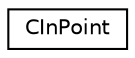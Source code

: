 digraph "Graphical Class Hierarchy"
{
  edge [fontname="Helvetica",fontsize="10",labelfontname="Helvetica",labelfontsize="10"];
  node [fontname="Helvetica",fontsize="10",shape=record];
  rankdir="LR";
  Node0 [label="CInPoint",height=0.2,width=0.4,color="black", fillcolor="white", style="filled",URL="$de/dc7/class_c_in_point.html",tooltip="An inpoint - a combination of a transaction and an index n into its vin. "];
}
